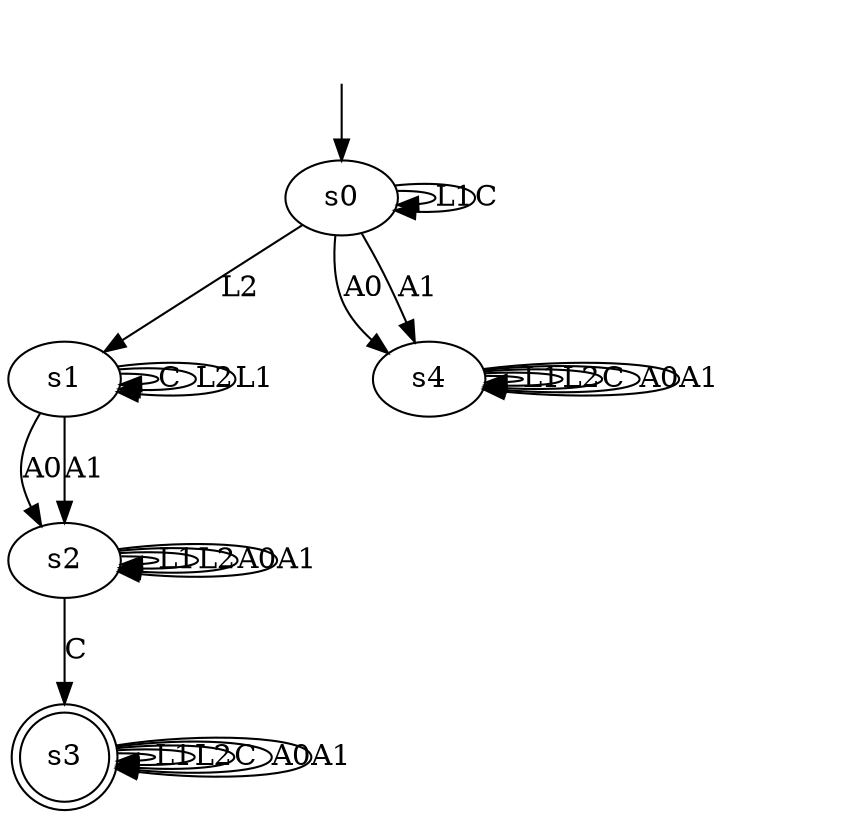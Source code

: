 digraph "data/our_models/magento_2_b" {
s0 [label=s0];
s1 [label=s1];
s2 [label=s2];
s3 [label=s3, shape=doublecircle];
s4 [label=s4];
s0 -> s0  [label=L1];
s0 -> s0  [label=C];
s0 -> s1  [label=L2];
s0 -> s4  [label=A0];
s0 -> s4  [label=A1];
s1 -> s1  [label=C];
s1 -> s1  [label=L2];
s1 -> s1  [label=L1];
s1 -> s2  [label=A0];
s1 -> s2  [label=A1];
s2 -> s2  [label=L1];
s2 -> s2  [label=L2];
s2 -> s3  [label=C];
s2 -> s2  [label=A0];
s2 -> s2  [label=A1];
s3 -> s3  [label=L1];
s3 -> s3  [label=L2];
s3 -> s3  [label=C];
s3 -> s3  [label=A0];
s3 -> s3  [label=A1];
s4 -> s4  [label=L1];
s4 -> s4  [label=L2];
s4 -> s4  [label=C];
s4 -> s4  [label=A0];
s4 -> s4  [label=A1];
__start0 [label="", shape=none];
__start0 -> s0  [label=""];
}
